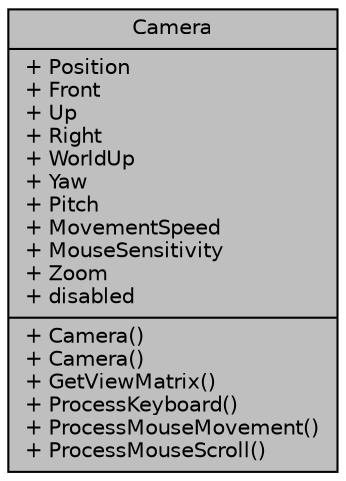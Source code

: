 digraph "Camera"
{
 // LATEX_PDF_SIZE
  edge [fontname="Helvetica",fontsize="10",labelfontname="Helvetica",labelfontsize="10"];
  node [fontname="Helvetica",fontsize="10",shape=record];
  Node1 [label="{Camera\n|+ Position\l+ Front\l+ Up\l+ Right\l+ WorldUp\l+ Yaw\l+ Pitch\l+ MovementSpeed\l+ MouseSensitivity\l+ Zoom\l+ disabled\l|+ Camera()\l+ Camera()\l+ GetViewMatrix()\l+ ProcessKeyboard()\l+ ProcessMouseMovement()\l+ ProcessMouseScroll()\l}",height=0.2,width=0.4,color="black", fillcolor="grey75", style="filled", fontcolor="black",tooltip="A camera class that processes input and calculates the corresponding Euler Angles,..."];
}
